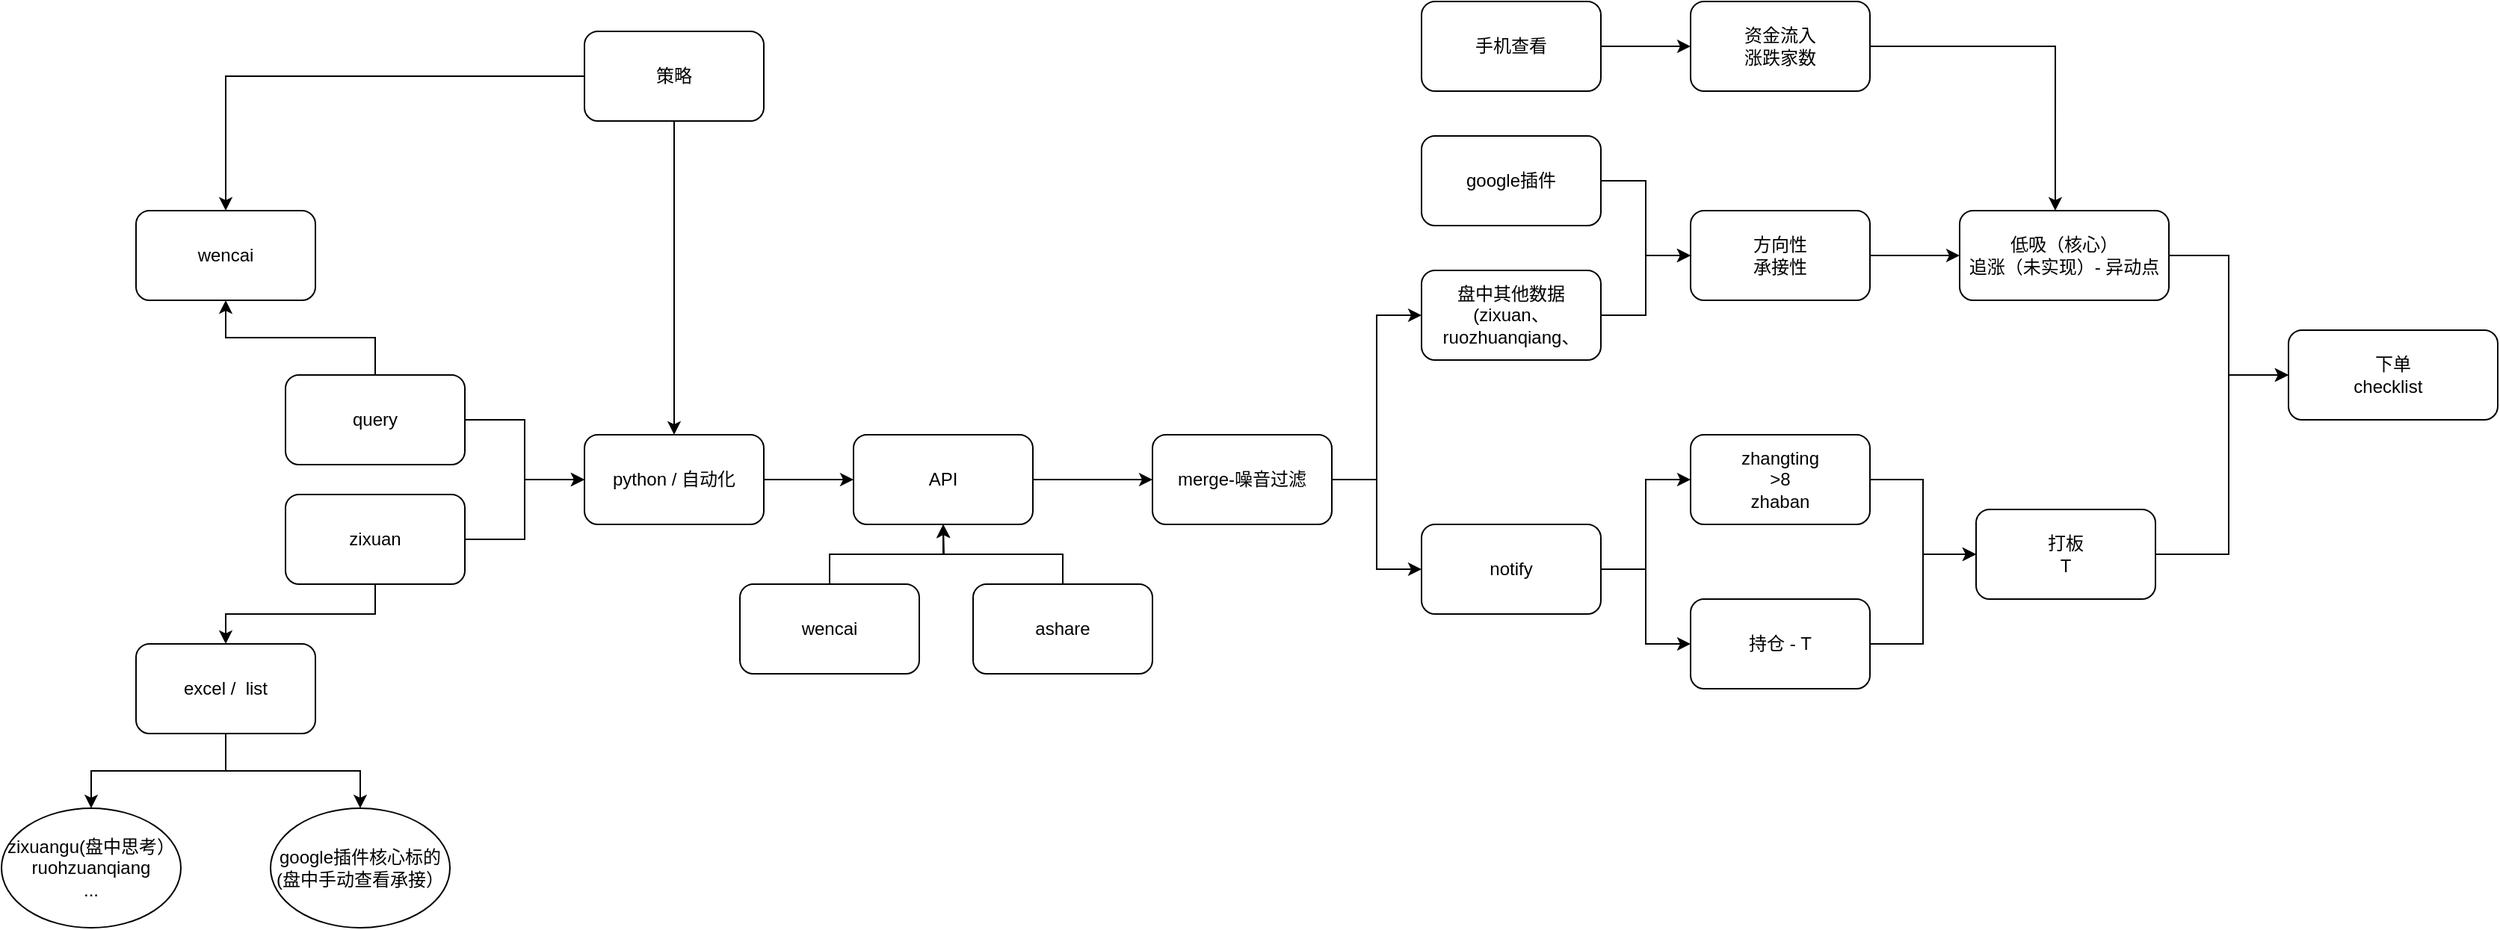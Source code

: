 <mxfile version="22.0.4" type="github">
  <diagram name="第 1 页" id="9s1VPIeq_v-_TXC7DsHF">
    <mxGraphModel dx="2501" dy="1997" grid="1" gridSize="10" guides="1" tooltips="1" connect="1" arrows="1" fold="1" page="1" pageScale="1" pageWidth="827" pageHeight="1169" math="0" shadow="0">
      <root>
        <mxCell id="0" />
        <mxCell id="1" parent="0" />
        <mxCell id="VjmW1VvgR2xWZ0-0AJjw-4" style="edgeStyle=orthogonalEdgeStyle;rounded=0;orthogonalLoop=1;jettySize=auto;html=1;exitX=1;exitY=0.5;exitDx=0;exitDy=0;" parent="1" source="VjmW1VvgR2xWZ0-0AJjw-1" target="VjmW1VvgR2xWZ0-0AJjw-2" edge="1">
          <mxGeometry relative="1" as="geometry" />
        </mxCell>
        <mxCell id="VjmW1VvgR2xWZ0-0AJjw-7" style="edgeStyle=orthogonalEdgeStyle;rounded=0;orthogonalLoop=1;jettySize=auto;html=1;exitX=0.5;exitY=0;exitDx=0;exitDy=0;entryX=0.5;entryY=1;entryDx=0;entryDy=0;" parent="1" source="VjmW1VvgR2xWZ0-0AJjw-1" target="VjmW1VvgR2xWZ0-0AJjw-6" edge="1">
          <mxGeometry relative="1" as="geometry" />
        </mxCell>
        <mxCell id="VjmW1VvgR2xWZ0-0AJjw-1" value="query" style="rounded=1;whiteSpace=wrap;html=1;" parent="1" vertex="1">
          <mxGeometry x="110" y="240" width="120" height="60" as="geometry" />
        </mxCell>
        <mxCell id="VjmW1VvgR2xWZ0-0AJjw-13" style="edgeStyle=orthogonalEdgeStyle;rounded=0;orthogonalLoop=1;jettySize=auto;html=1;exitX=1;exitY=0.5;exitDx=0;exitDy=0;entryX=0;entryY=0.5;entryDx=0;entryDy=0;" parent="1" source="VjmW1VvgR2xWZ0-0AJjw-2" target="VjmW1VvgR2xWZ0-0AJjw-12" edge="1">
          <mxGeometry relative="1" as="geometry" />
        </mxCell>
        <mxCell id="VjmW1VvgR2xWZ0-0AJjw-2" value="python / 自动化" style="rounded=1;whiteSpace=wrap;html=1;" parent="1" vertex="1">
          <mxGeometry x="310" y="280" width="120" height="60" as="geometry" />
        </mxCell>
        <mxCell id="VjmW1VvgR2xWZ0-0AJjw-5" style="edgeStyle=orthogonalEdgeStyle;rounded=0;orthogonalLoop=1;jettySize=auto;html=1;exitX=1;exitY=0.5;exitDx=0;exitDy=0;entryX=0;entryY=0.5;entryDx=0;entryDy=0;" parent="1" source="VjmW1VvgR2xWZ0-0AJjw-3" target="VjmW1VvgR2xWZ0-0AJjw-2" edge="1">
          <mxGeometry relative="1" as="geometry" />
        </mxCell>
        <mxCell id="VjmW1VvgR2xWZ0-0AJjw-9" style="edgeStyle=orthogonalEdgeStyle;rounded=0;orthogonalLoop=1;jettySize=auto;html=1;exitX=0.5;exitY=1;exitDx=0;exitDy=0;" parent="1" source="VjmW1VvgR2xWZ0-0AJjw-3" target="VjmW1VvgR2xWZ0-0AJjw-8" edge="1">
          <mxGeometry relative="1" as="geometry" />
        </mxCell>
        <mxCell id="VjmW1VvgR2xWZ0-0AJjw-3" value="zixuan" style="rounded=1;whiteSpace=wrap;html=1;" parent="1" vertex="1">
          <mxGeometry x="110" y="320" width="120" height="60" as="geometry" />
        </mxCell>
        <mxCell id="VjmW1VvgR2xWZ0-0AJjw-6" value="wencai" style="rounded=1;whiteSpace=wrap;html=1;" parent="1" vertex="1">
          <mxGeometry x="10" y="130" width="120" height="60" as="geometry" />
        </mxCell>
        <mxCell id="wxvswGCCUYtLGTAwDzYO-3" style="edgeStyle=orthogonalEdgeStyle;rounded=0;orthogonalLoop=1;jettySize=auto;html=1;exitX=0.5;exitY=1;exitDx=0;exitDy=0;" edge="1" parent="1" source="VjmW1VvgR2xWZ0-0AJjw-8" target="wxvswGCCUYtLGTAwDzYO-1">
          <mxGeometry relative="1" as="geometry" />
        </mxCell>
        <mxCell id="wxvswGCCUYtLGTAwDzYO-4" style="edgeStyle=orthogonalEdgeStyle;rounded=0;orthogonalLoop=1;jettySize=auto;html=1;exitX=0.5;exitY=1;exitDx=0;exitDy=0;entryX=0.5;entryY=0;entryDx=0;entryDy=0;" edge="1" parent="1" source="VjmW1VvgR2xWZ0-0AJjw-8" target="wxvswGCCUYtLGTAwDzYO-2">
          <mxGeometry relative="1" as="geometry" />
        </mxCell>
        <mxCell id="VjmW1VvgR2xWZ0-0AJjw-8" value="excel /&amp;nbsp; list" style="rounded=1;whiteSpace=wrap;html=1;" parent="1" vertex="1">
          <mxGeometry x="10" y="420" width="120" height="60" as="geometry" />
        </mxCell>
        <mxCell id="VjmW1VvgR2xWZ0-0AJjw-11" style="edgeStyle=orthogonalEdgeStyle;rounded=0;orthogonalLoop=1;jettySize=auto;html=1;exitX=0;exitY=0.5;exitDx=0;exitDy=0;entryX=0.5;entryY=0;entryDx=0;entryDy=0;" parent="1" source="VjmW1VvgR2xWZ0-0AJjw-10" target="VjmW1VvgR2xWZ0-0AJjw-6" edge="1">
          <mxGeometry relative="1" as="geometry" />
        </mxCell>
        <mxCell id="VjmW1VvgR2xWZ0-0AJjw-19" style="edgeStyle=orthogonalEdgeStyle;rounded=0;orthogonalLoop=1;jettySize=auto;html=1;exitX=0.5;exitY=1;exitDx=0;exitDy=0;" parent="1" source="VjmW1VvgR2xWZ0-0AJjw-10" target="VjmW1VvgR2xWZ0-0AJjw-2" edge="1">
          <mxGeometry relative="1" as="geometry" />
        </mxCell>
        <mxCell id="VjmW1VvgR2xWZ0-0AJjw-10" value="策略" style="rounded=1;whiteSpace=wrap;html=1;" parent="1" vertex="1">
          <mxGeometry x="310" y="10" width="120" height="60" as="geometry" />
        </mxCell>
        <mxCell id="VjmW1VvgR2xWZ0-0AJjw-21" style="edgeStyle=orthogonalEdgeStyle;rounded=0;orthogonalLoop=1;jettySize=auto;html=1;exitX=1;exitY=0.5;exitDx=0;exitDy=0;" parent="1" source="VjmW1VvgR2xWZ0-0AJjw-12" target="VjmW1VvgR2xWZ0-0AJjw-20" edge="1">
          <mxGeometry relative="1" as="geometry" />
        </mxCell>
        <mxCell id="VjmW1VvgR2xWZ0-0AJjw-12" value="API" style="rounded=1;whiteSpace=wrap;html=1;" parent="1" vertex="1">
          <mxGeometry x="490" y="280" width="120" height="60" as="geometry" />
        </mxCell>
        <mxCell id="VjmW1VvgR2xWZ0-0AJjw-16" style="edgeStyle=orthogonalEdgeStyle;rounded=0;orthogonalLoop=1;jettySize=auto;html=1;exitX=0.5;exitY=0;exitDx=0;exitDy=0;entryX=0.5;entryY=1;entryDx=0;entryDy=0;" parent="1" source="VjmW1VvgR2xWZ0-0AJjw-14" target="VjmW1VvgR2xWZ0-0AJjw-12" edge="1">
          <mxGeometry relative="1" as="geometry" />
        </mxCell>
        <mxCell id="VjmW1VvgR2xWZ0-0AJjw-14" value="wencai" style="rounded=1;whiteSpace=wrap;html=1;" parent="1" vertex="1">
          <mxGeometry x="414" y="380" width="120" height="60" as="geometry" />
        </mxCell>
        <mxCell id="VjmW1VvgR2xWZ0-0AJjw-17" style="edgeStyle=orthogonalEdgeStyle;rounded=0;orthogonalLoop=1;jettySize=auto;html=1;exitX=0.5;exitY=0;exitDx=0;exitDy=0;" parent="1" source="VjmW1VvgR2xWZ0-0AJjw-15" edge="1">
          <mxGeometry relative="1" as="geometry">
            <mxPoint x="550.0" y="340" as="targetPoint" />
          </mxGeometry>
        </mxCell>
        <mxCell id="VjmW1VvgR2xWZ0-0AJjw-15" value="ashare" style="rounded=1;whiteSpace=wrap;html=1;" parent="1" vertex="1">
          <mxGeometry x="570" y="380" width="120" height="60" as="geometry" />
        </mxCell>
        <mxCell id="VjmW1VvgR2xWZ0-0AJjw-23" style="edgeStyle=orthogonalEdgeStyle;rounded=0;orthogonalLoop=1;jettySize=auto;html=1;exitX=1;exitY=0.5;exitDx=0;exitDy=0;" parent="1" source="VjmW1VvgR2xWZ0-0AJjw-20" target="VjmW1VvgR2xWZ0-0AJjw-22" edge="1">
          <mxGeometry relative="1" as="geometry" />
        </mxCell>
        <mxCell id="wxvswGCCUYtLGTAwDzYO-8" style="edgeStyle=orthogonalEdgeStyle;rounded=0;orthogonalLoop=1;jettySize=auto;html=1;exitX=1;exitY=0.5;exitDx=0;exitDy=0;entryX=0;entryY=0.5;entryDx=0;entryDy=0;" edge="1" parent="1" source="VjmW1VvgR2xWZ0-0AJjw-20" target="wxvswGCCUYtLGTAwDzYO-7">
          <mxGeometry relative="1" as="geometry" />
        </mxCell>
        <mxCell id="VjmW1VvgR2xWZ0-0AJjw-20" value="merge-噪音过滤" style="rounded=1;whiteSpace=wrap;html=1;" parent="1" vertex="1">
          <mxGeometry x="690" y="280" width="120" height="60" as="geometry" />
        </mxCell>
        <mxCell id="wxvswGCCUYtLGTAwDzYO-6" style="edgeStyle=orthogonalEdgeStyle;rounded=0;orthogonalLoop=1;jettySize=auto;html=1;exitX=1;exitY=0.5;exitDx=0;exitDy=0;" edge="1" parent="1" source="VjmW1VvgR2xWZ0-0AJjw-22" target="wxvswGCCUYtLGTAwDzYO-5">
          <mxGeometry relative="1" as="geometry" />
        </mxCell>
        <mxCell id="wxvswGCCUYtLGTAwDzYO-17" style="edgeStyle=orthogonalEdgeStyle;rounded=0;orthogonalLoop=1;jettySize=auto;html=1;exitX=1;exitY=0.5;exitDx=0;exitDy=0;entryX=0;entryY=0.5;entryDx=0;entryDy=0;" edge="1" parent="1" source="VjmW1VvgR2xWZ0-0AJjw-22" target="wxvswGCCUYtLGTAwDzYO-16">
          <mxGeometry relative="1" as="geometry" />
        </mxCell>
        <mxCell id="VjmW1VvgR2xWZ0-0AJjw-22" value="notify" style="rounded=1;whiteSpace=wrap;html=1;" parent="1" vertex="1">
          <mxGeometry x="870" y="340" width="120" height="60" as="geometry" />
        </mxCell>
        <mxCell id="wxvswGCCUYtLGTAwDzYO-1" value="zixuangu(盘中思考）&lt;br&gt;ruohzuanqiang&lt;br&gt;..." style="ellipse;whiteSpace=wrap;html=1;" vertex="1" parent="1">
          <mxGeometry x="-80" y="530" width="120" height="80" as="geometry" />
        </mxCell>
        <mxCell id="wxvswGCCUYtLGTAwDzYO-2" value="google插件核心标的&lt;br&gt;(盘中手动查看承接）" style="ellipse;whiteSpace=wrap;html=1;" vertex="1" parent="1">
          <mxGeometry x="100" y="530" width="120" height="80" as="geometry" />
        </mxCell>
        <mxCell id="wxvswGCCUYtLGTAwDzYO-19" style="edgeStyle=orthogonalEdgeStyle;rounded=0;orthogonalLoop=1;jettySize=auto;html=1;exitX=1;exitY=0.5;exitDx=0;exitDy=0;entryX=0;entryY=0.5;entryDx=0;entryDy=0;" edge="1" parent="1" source="wxvswGCCUYtLGTAwDzYO-5" target="wxvswGCCUYtLGTAwDzYO-18">
          <mxGeometry relative="1" as="geometry" />
        </mxCell>
        <mxCell id="wxvswGCCUYtLGTAwDzYO-5" value="zhangting&lt;br&gt;&amp;gt;8&lt;br&gt;zhaban" style="rounded=1;whiteSpace=wrap;html=1;" vertex="1" parent="1">
          <mxGeometry x="1050" y="280" width="120" height="60" as="geometry" />
        </mxCell>
        <mxCell id="wxvswGCCUYtLGTAwDzYO-14" style="edgeStyle=orthogonalEdgeStyle;rounded=0;orthogonalLoop=1;jettySize=auto;html=1;exitX=1;exitY=0.5;exitDx=0;exitDy=0;entryX=0;entryY=0.5;entryDx=0;entryDy=0;" edge="1" parent="1" source="wxvswGCCUYtLGTAwDzYO-7" target="wxvswGCCUYtLGTAwDzYO-9">
          <mxGeometry relative="1" as="geometry" />
        </mxCell>
        <mxCell id="wxvswGCCUYtLGTAwDzYO-7" value="盘中其他数据(zixuan、ruozhuanqiang、" style="rounded=1;whiteSpace=wrap;html=1;" vertex="1" parent="1">
          <mxGeometry x="870" y="170" width="120" height="60" as="geometry" />
        </mxCell>
        <mxCell id="wxvswGCCUYtLGTAwDzYO-15" style="edgeStyle=orthogonalEdgeStyle;rounded=0;orthogonalLoop=1;jettySize=auto;html=1;exitX=1;exitY=0.5;exitDx=0;exitDy=0;" edge="1" parent="1" source="wxvswGCCUYtLGTAwDzYO-9" target="wxvswGCCUYtLGTAwDzYO-10">
          <mxGeometry relative="1" as="geometry" />
        </mxCell>
        <mxCell id="wxvswGCCUYtLGTAwDzYO-9" value="方向性&lt;br&gt;承接性" style="rounded=1;whiteSpace=wrap;html=1;" vertex="1" parent="1">
          <mxGeometry x="1050" y="130" width="120" height="60" as="geometry" />
        </mxCell>
        <mxCell id="wxvswGCCUYtLGTAwDzYO-26" style="edgeStyle=orthogonalEdgeStyle;rounded=0;orthogonalLoop=1;jettySize=auto;html=1;exitX=1;exitY=0.5;exitDx=0;exitDy=0;entryX=0;entryY=0.5;entryDx=0;entryDy=0;" edge="1" parent="1" source="wxvswGCCUYtLGTAwDzYO-10" target="wxvswGCCUYtLGTAwDzYO-25">
          <mxGeometry relative="1" as="geometry">
            <Array as="points">
              <mxPoint x="1410" y="160" />
              <mxPoint x="1410" y="240" />
            </Array>
          </mxGeometry>
        </mxCell>
        <mxCell id="wxvswGCCUYtLGTAwDzYO-10" value="低吸（核心）&lt;br&gt;追涨（未实现）- 异动点" style="rounded=1;whiteSpace=wrap;html=1;" vertex="1" parent="1">
          <mxGeometry x="1230" y="130" width="140" height="60" as="geometry" />
        </mxCell>
        <mxCell id="wxvswGCCUYtLGTAwDzYO-13" style="edgeStyle=orthogonalEdgeStyle;rounded=0;orthogonalLoop=1;jettySize=auto;html=1;exitX=1;exitY=0.5;exitDx=0;exitDy=0;entryX=0;entryY=0.5;entryDx=0;entryDy=0;" edge="1" parent="1" source="wxvswGCCUYtLGTAwDzYO-12" target="wxvswGCCUYtLGTAwDzYO-9">
          <mxGeometry relative="1" as="geometry" />
        </mxCell>
        <mxCell id="wxvswGCCUYtLGTAwDzYO-12" value="google插件" style="rounded=1;whiteSpace=wrap;html=1;" vertex="1" parent="1">
          <mxGeometry x="870" y="80" width="120" height="60" as="geometry" />
        </mxCell>
        <mxCell id="wxvswGCCUYtLGTAwDzYO-20" style="edgeStyle=orthogonalEdgeStyle;rounded=0;orthogonalLoop=1;jettySize=auto;html=1;exitX=1;exitY=0.5;exitDx=0;exitDy=0;entryX=0;entryY=0.5;entryDx=0;entryDy=0;" edge="1" parent="1" source="wxvswGCCUYtLGTAwDzYO-16" target="wxvswGCCUYtLGTAwDzYO-18">
          <mxGeometry relative="1" as="geometry" />
        </mxCell>
        <mxCell id="wxvswGCCUYtLGTAwDzYO-16" value="持仓 - T" style="rounded=1;whiteSpace=wrap;html=1;" vertex="1" parent="1">
          <mxGeometry x="1050" y="390" width="120" height="60" as="geometry" />
        </mxCell>
        <mxCell id="wxvswGCCUYtLGTAwDzYO-27" style="edgeStyle=orthogonalEdgeStyle;rounded=0;orthogonalLoop=1;jettySize=auto;html=1;exitX=1;exitY=0.5;exitDx=0;exitDy=0;entryX=0;entryY=0.5;entryDx=0;entryDy=0;" edge="1" parent="1" source="wxvswGCCUYtLGTAwDzYO-18" target="wxvswGCCUYtLGTAwDzYO-25">
          <mxGeometry relative="1" as="geometry">
            <Array as="points">
              <mxPoint x="1410" y="360" />
              <mxPoint x="1410" y="240" />
            </Array>
          </mxGeometry>
        </mxCell>
        <mxCell id="wxvswGCCUYtLGTAwDzYO-18" value="打板&lt;br&gt;T" style="rounded=1;whiteSpace=wrap;html=1;" vertex="1" parent="1">
          <mxGeometry x="1241" y="330" width="120" height="60" as="geometry" />
        </mxCell>
        <mxCell id="wxvswGCCUYtLGTAwDzYO-23" style="edgeStyle=orthogonalEdgeStyle;rounded=0;orthogonalLoop=1;jettySize=auto;html=1;exitX=1;exitY=0.5;exitDx=0;exitDy=0;entryX=0;entryY=0.5;entryDx=0;entryDy=0;" edge="1" parent="1" source="wxvswGCCUYtLGTAwDzYO-21" target="wxvswGCCUYtLGTAwDzYO-22">
          <mxGeometry relative="1" as="geometry" />
        </mxCell>
        <mxCell id="wxvswGCCUYtLGTAwDzYO-21" value="手机查看" style="rounded=1;whiteSpace=wrap;html=1;" vertex="1" parent="1">
          <mxGeometry x="870" y="-10" width="120" height="60" as="geometry" />
        </mxCell>
        <mxCell id="wxvswGCCUYtLGTAwDzYO-22" value="资金流入&lt;br&gt;涨跌家数" style="rounded=1;whiteSpace=wrap;html=1;" vertex="1" parent="1">
          <mxGeometry x="1050" y="-10" width="120" height="60" as="geometry" />
        </mxCell>
        <mxCell id="wxvswGCCUYtLGTAwDzYO-24" style="edgeStyle=orthogonalEdgeStyle;rounded=0;orthogonalLoop=1;jettySize=auto;html=1;exitX=1;exitY=0.5;exitDx=0;exitDy=0;entryX=0.457;entryY=0;entryDx=0;entryDy=0;entryPerimeter=0;" edge="1" parent="1" source="wxvswGCCUYtLGTAwDzYO-22" target="wxvswGCCUYtLGTAwDzYO-10">
          <mxGeometry relative="1" as="geometry" />
        </mxCell>
        <mxCell id="wxvswGCCUYtLGTAwDzYO-25" value="下单&lt;br&gt;checklist&amp;nbsp;&amp;nbsp;" style="rounded=1;whiteSpace=wrap;html=1;" vertex="1" parent="1">
          <mxGeometry x="1450" y="210" width="140" height="60" as="geometry" />
        </mxCell>
      </root>
    </mxGraphModel>
  </diagram>
</mxfile>
